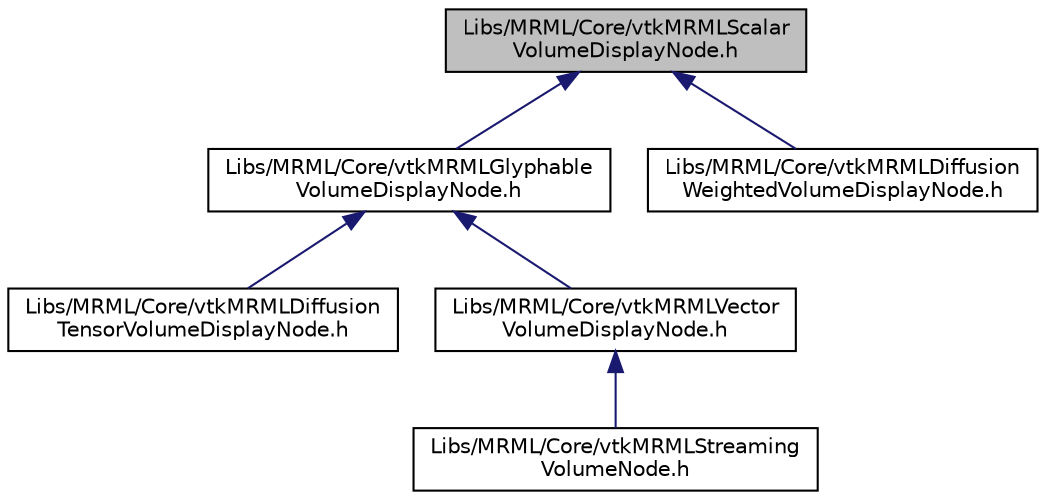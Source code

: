 digraph "Libs/MRML/Core/vtkMRMLScalarVolumeDisplayNode.h"
{
  bgcolor="transparent";
  edge [fontname="Helvetica",fontsize="10",labelfontname="Helvetica",labelfontsize="10"];
  node [fontname="Helvetica",fontsize="10",shape=record];
  Node19 [label="Libs/MRML/Core/vtkMRMLScalar\lVolumeDisplayNode.h",height=0.2,width=0.4,color="black", fillcolor="grey75", style="filled", fontcolor="black"];
  Node19 -> Node20 [dir="back",color="midnightblue",fontsize="10",style="solid",fontname="Helvetica"];
  Node20 [label="Libs/MRML/Core/vtkMRMLGlyphable\lVolumeDisplayNode.h",height=0.2,width=0.4,color="black",URL="$vtkMRMLGlyphableVolumeDisplayNode_8h.html"];
  Node20 -> Node21 [dir="back",color="midnightblue",fontsize="10",style="solid",fontname="Helvetica"];
  Node21 [label="Libs/MRML/Core/vtkMRMLDiffusion\lTensorVolumeDisplayNode.h",height=0.2,width=0.4,color="black",URL="$vtkMRMLDiffusionTensorVolumeDisplayNode_8h.html"];
  Node20 -> Node22 [dir="back",color="midnightblue",fontsize="10",style="solid",fontname="Helvetica"];
  Node22 [label="Libs/MRML/Core/vtkMRMLVector\lVolumeDisplayNode.h",height=0.2,width=0.4,color="black",URL="$vtkMRMLVectorVolumeDisplayNode_8h.html"];
  Node22 -> Node23 [dir="back",color="midnightblue",fontsize="10",style="solid",fontname="Helvetica"];
  Node23 [label="Libs/MRML/Core/vtkMRMLStreaming\lVolumeNode.h",height=0.2,width=0.4,color="black",URL="$vtkMRMLStreamingVolumeNode_8h.html"];
  Node19 -> Node24 [dir="back",color="midnightblue",fontsize="10",style="solid",fontname="Helvetica"];
  Node24 [label="Libs/MRML/Core/vtkMRMLDiffusion\lWeightedVolumeDisplayNode.h",height=0.2,width=0.4,color="black",URL="$vtkMRMLDiffusionWeightedVolumeDisplayNode_8h.html"];
}
